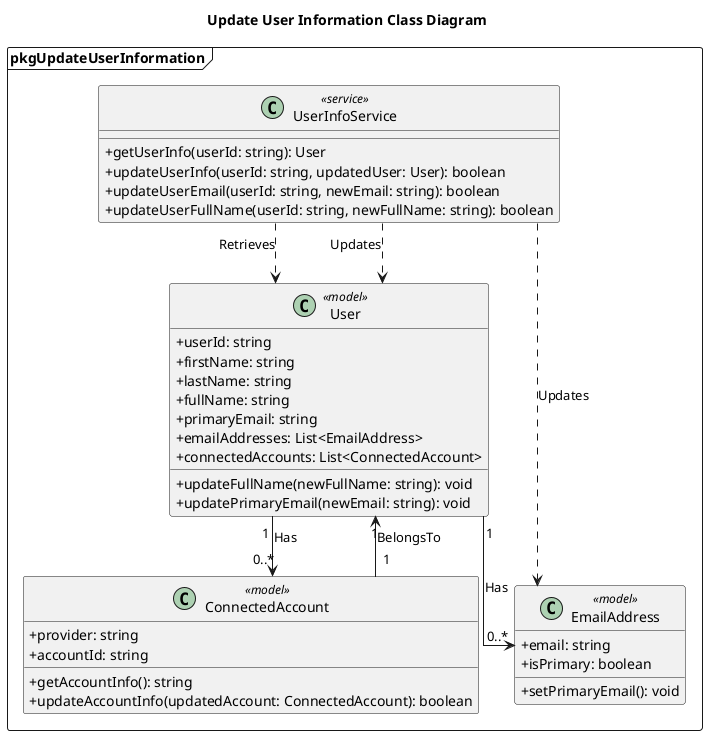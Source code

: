 @startuml UpdateUserInformation
Title Update User Information Class Diagram
skinparam classAttributeIconSize 0
skinparam linetype ortho
package pkgUpdateUserInformation <<Frame>>{
    ' Lớp đại diện cho người dùng
    class User <<model>> {
      + userId: string
      + firstName: string
      + lastName: string
      + fullName: string
      + primaryEmail: string
      + emailAddresses: List<EmailAddress>
      + connectedAccounts: List<ConnectedAccount>
      + updateFullName(newFullName: string): void
      + updatePrimaryEmail(newEmail: string): void
    }

    ' Lớp đại diện cho địa chỉ email
    class EmailAddress <<model>> {
      + email: string
      + isPrimary: boolean
      + setPrimaryEmail(): void
    }

    ' Lớp đại diện cho tài khoản kết nối
    class ConnectedAccount <<model>> {
      + provider: string
      + accountId: string
      + getAccountInfo(): string
      + updateAccountInfo(updatedAccount: ConnectedAccount): boolean
    }

    ' Lớp dịch vụ xử lý thông tin người dùng
    class UserInfoService <<service>> {
      + getUserInfo(userId: string): User
      + updateUserInfo(userId: string, updatedUser: User): boolean
      + updateUserEmail(userId: string, newEmail: string): boolean
      + updateUserFullName(userId: string, newFullName: string): boolean
    }

    ' Quan hệ giữa các lớp
    UserInfoService  ..> User : Retrieves
    UserInfoService  ..> EmailAddress : Updates
    UserInfoService  ..> User : Updates
    User "1" --> "0..*" EmailAddress : Has
    User "1" --> "0..*" ConnectedAccount : Has
    ConnectedAccount "1" --> "1" User : BelongsTo
}
@enduml
